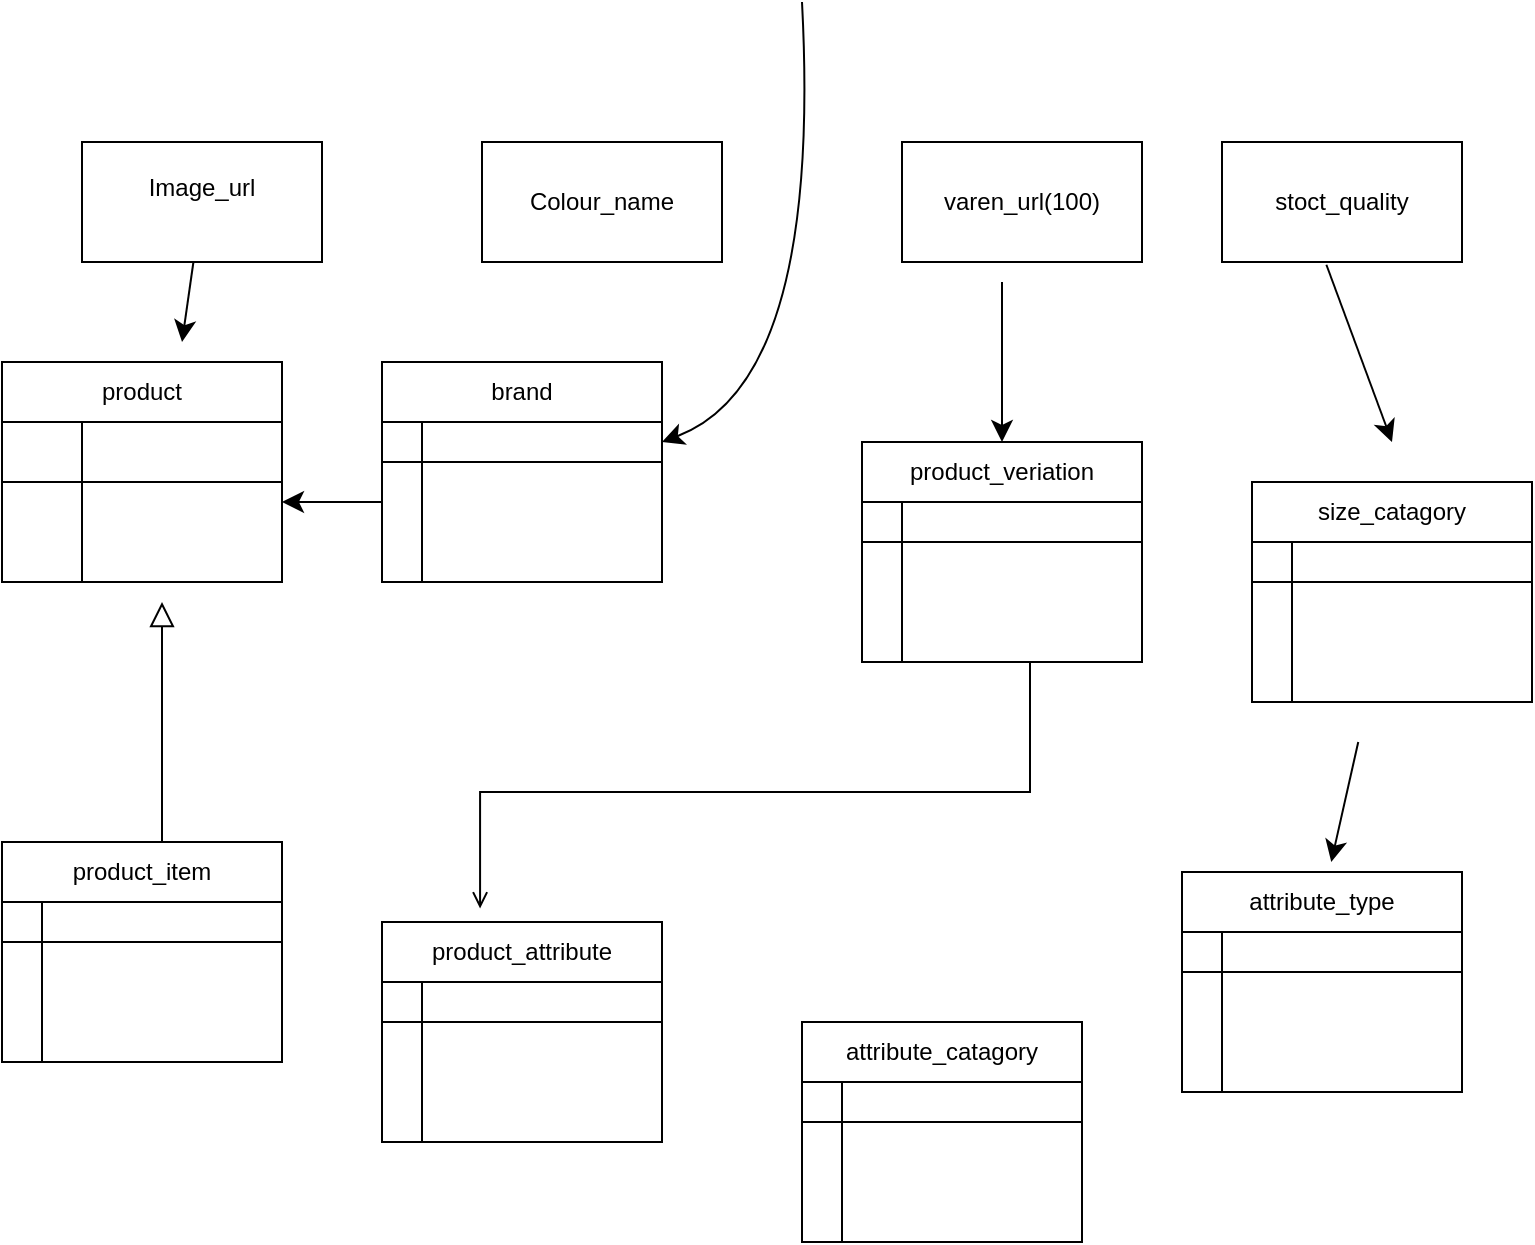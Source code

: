 <mxfile version="26.2.12">
  <diagram id="C5RBs43oDa-KdzZeNtuy" name="Page-1">
    <mxGraphModel dx="1283" dy="1783" grid="1" gridSize="10" guides="1" tooltips="1" connect="1" arrows="1" fold="1" page="1" pageScale="1" pageWidth="827" pageHeight="1169" math="0" shadow="0">
      <root>
        <mxCell id="WIyWlLk6GJQsqaUBKTNV-0" />
        <mxCell id="WIyWlLk6GJQsqaUBKTNV-1" parent="WIyWlLk6GJQsqaUBKTNV-0" />
        <mxCell id="zkfFHV4jXpPFQw0GAbJ--12" value="" style="endArrow=block;endSize=10;endFill=0;shadow=0;strokeWidth=1;rounded=0;curved=0;edgeStyle=elbowEdgeStyle;elbow=vertical;" parent="WIyWlLk6GJQsqaUBKTNV-1" edge="1">
          <mxGeometry width="160" relative="1" as="geometry">
            <mxPoint x="100" y="400" as="sourcePoint" />
            <mxPoint x="100" y="280" as="targetPoint" />
          </mxGeometry>
        </mxCell>
        <mxCell id="zkfFHV4jXpPFQw0GAbJ--26" value="" style="endArrow=open;shadow=0;strokeWidth=1;rounded=0;curved=0;endFill=1;edgeStyle=elbowEdgeStyle;elbow=vertical;entryX=0.369;entryY=0.063;entryDx=0;entryDy=0;entryPerimeter=0;" parent="WIyWlLk6GJQsqaUBKTNV-1" edge="1">
          <mxGeometry x="0.5" y="41" relative="1" as="geometry">
            <mxPoint x="534" y="280" as="sourcePoint" />
            <mxPoint x="259.04" y="433.19" as="targetPoint" />
            <mxPoint x="-40" y="32" as="offset" />
            <Array as="points">
              <mxPoint x="484" y="375" />
            </Array>
          </mxGeometry>
        </mxCell>
        <mxCell id="Ngy1MvrhNBMQvyXM0Xep-75" value="" style="edgeStyle=none;curved=1;rounded=0;orthogonalLoop=1;jettySize=auto;html=1;fontSize=12;startSize=8;endSize=8;" edge="1" parent="WIyWlLk6GJQsqaUBKTNV-1">
          <mxGeometry relative="1" as="geometry">
            <mxPoint x="520" y="260" as="sourcePoint" />
            <mxPoint x="520" y="260" as="targetPoint" />
          </mxGeometry>
        </mxCell>
        <mxCell id="Ngy1MvrhNBMQvyXM0Xep-5" value="varen_url(100)" style="rounded=0;whiteSpace=wrap;html=1;" vertex="1" parent="WIyWlLk6GJQsqaUBKTNV-1">
          <mxGeometry x="470" y="50" width="120" height="60" as="geometry" />
        </mxCell>
        <mxCell id="Ngy1MvrhNBMQvyXM0Xep-6" value="Colour_name" style="rounded=0;whiteSpace=wrap;html=1;" vertex="1" parent="WIyWlLk6GJQsqaUBKTNV-1">
          <mxGeometry x="260" y="50" width="120" height="60" as="geometry" />
        </mxCell>
        <mxCell id="Ngy1MvrhNBMQvyXM0Xep-112" value="" style="edgeStyle=none;curved=1;rounded=0;orthogonalLoop=1;jettySize=auto;html=1;fontSize=12;startSize=8;endSize=8;" edge="1" parent="WIyWlLk6GJQsqaUBKTNV-1" source="Ngy1MvrhNBMQvyXM0Xep-7">
          <mxGeometry relative="1" as="geometry">
            <mxPoint x="110" y="150" as="targetPoint" />
          </mxGeometry>
        </mxCell>
        <mxCell id="Ngy1MvrhNBMQvyXM0Xep-7" value="Image_url&lt;div&gt;&lt;br&gt;&lt;/div&gt;" style="rounded=0;whiteSpace=wrap;html=1;" vertex="1" parent="WIyWlLk6GJQsqaUBKTNV-1">
          <mxGeometry x="60" y="50" width="120" height="60" as="geometry" />
        </mxCell>
        <mxCell id="Ngy1MvrhNBMQvyXM0Xep-43" value="stoct_quality" style="whiteSpace=wrap;html=1;" vertex="1" parent="WIyWlLk6GJQsqaUBKTNV-1">
          <mxGeometry x="630" y="50" width="120" height="60" as="geometry" />
        </mxCell>
        <mxCell id="Ngy1MvrhNBMQvyXM0Xep-54" value="" style="edgeStyle=none;curved=1;rounded=0;orthogonalLoop=1;jettySize=auto;html=1;fontSize=12;startSize=8;endSize=8;" edge="1" parent="WIyWlLk6GJQsqaUBKTNV-1">
          <mxGeometry relative="1" as="geometry">
            <mxPoint x="698.125" y="350" as="sourcePoint" />
            <mxPoint x="684.625" y="410" as="targetPoint" />
          </mxGeometry>
        </mxCell>
        <mxCell id="Ngy1MvrhNBMQvyXM0Xep-55" value="" style="edgeStyle=none;orthogonalLoop=1;jettySize=auto;html=1;rounded=0;fontSize=12;startSize=8;endSize=8;curved=1;" edge="1" parent="WIyWlLk6GJQsqaUBKTNV-1">
          <mxGeometry width="140" relative="1" as="geometry">
            <mxPoint x="420" y="-20" as="sourcePoint" />
            <mxPoint x="350" y="200" as="targetPoint" />
            <Array as="points">
              <mxPoint x="430" y="170" />
            </Array>
          </mxGeometry>
        </mxCell>
        <mxCell id="Ngy1MvrhNBMQvyXM0Xep-56" value="" style="edgeStyle=none;orthogonalLoop=1;jettySize=auto;html=1;rounded=0;fontSize=12;startSize=8;endSize=8;curved=1;exitX=0.435;exitY=1.023;exitDx=0;exitDy=0;exitPerimeter=0;entryX=0.5;entryY=0;entryDx=0;entryDy=0;" edge="1" parent="WIyWlLk6GJQsqaUBKTNV-1" source="Ngy1MvrhNBMQvyXM0Xep-43">
          <mxGeometry width="140" relative="1" as="geometry">
            <mxPoint x="610" y="140" as="sourcePoint" />
            <mxPoint x="715" y="200" as="targetPoint" />
            <Array as="points" />
          </mxGeometry>
        </mxCell>
        <mxCell id="Ngy1MvrhNBMQvyXM0Xep-57" value="product_veriation" style="swimlane;fontStyle=0;childLayout=stackLayout;horizontal=1;startSize=30;horizontalStack=0;resizeParent=1;resizeParentMax=0;resizeLast=0;collapsible=1;marginBottom=0;whiteSpace=wrap;html=1;" vertex="1" parent="WIyWlLk6GJQsqaUBKTNV-1">
          <mxGeometry x="450" y="200" width="140" height="110" as="geometry" />
        </mxCell>
        <mxCell id="Ngy1MvrhNBMQvyXM0Xep-77" value="" style="edgeStyle=none;curved=1;rounded=0;orthogonalLoop=1;jettySize=auto;html=1;fontSize=12;startSize=8;endSize=8;entryX=0.5;entryY=0;entryDx=0;entryDy=0;" edge="1" parent="Ngy1MvrhNBMQvyXM0Xep-57" target="Ngy1MvrhNBMQvyXM0Xep-57">
          <mxGeometry relative="1" as="geometry">
            <mxPoint x="70" y="-80" as="sourcePoint" />
            <mxPoint x="66" y="-10" as="targetPoint" />
          </mxGeometry>
        </mxCell>
        <mxCell id="Ngy1MvrhNBMQvyXM0Xep-91" value="" style="shape=internalStorage;whiteSpace=wrap;html=1;backgroundOutline=1;" vertex="1" parent="Ngy1MvrhNBMQvyXM0Xep-57">
          <mxGeometry y="30" width="140" height="80" as="geometry" />
        </mxCell>
        <mxCell id="Ngy1MvrhNBMQvyXM0Xep-61" value="size_catagory" style="swimlane;fontStyle=0;childLayout=stackLayout;horizontal=1;startSize=30;horizontalStack=0;resizeParent=1;resizeParentMax=0;resizeLast=0;collapsible=1;marginBottom=0;whiteSpace=wrap;html=1;" vertex="1" parent="WIyWlLk6GJQsqaUBKTNV-1">
          <mxGeometry x="645" y="220" width="140" height="110" as="geometry" />
        </mxCell>
        <mxCell id="Ngy1MvrhNBMQvyXM0Xep-97" value="" style="shape=internalStorage;whiteSpace=wrap;html=1;backgroundOutline=1;" vertex="1" parent="Ngy1MvrhNBMQvyXM0Xep-61">
          <mxGeometry y="30" width="140" height="80" as="geometry" />
        </mxCell>
        <mxCell id="Ngy1MvrhNBMQvyXM0Xep-65" value="attribute_type" style="swimlane;fontStyle=0;childLayout=stackLayout;horizontal=1;startSize=30;horizontalStack=0;resizeParent=1;resizeParentMax=0;resizeLast=0;collapsible=1;marginBottom=0;whiteSpace=wrap;html=1;" vertex="1" parent="WIyWlLk6GJQsqaUBKTNV-1">
          <mxGeometry x="610" y="415" width="140" height="110" as="geometry" />
        </mxCell>
        <mxCell id="Ngy1MvrhNBMQvyXM0Xep-93" value="" style="shape=internalStorage;whiteSpace=wrap;html=1;backgroundOutline=1;" vertex="1" parent="Ngy1MvrhNBMQvyXM0Xep-65">
          <mxGeometry y="30" width="140" height="80" as="geometry" />
        </mxCell>
        <mxCell id="Ngy1MvrhNBMQvyXM0Xep-69" value="attribute_catagory" style="swimlane;fontStyle=0;childLayout=stackLayout;horizontal=1;startSize=30;horizontalStack=0;resizeParent=1;resizeParentMax=0;resizeLast=0;collapsible=1;marginBottom=0;whiteSpace=wrap;html=1;" vertex="1" parent="WIyWlLk6GJQsqaUBKTNV-1">
          <mxGeometry x="420" y="490" width="140" height="110" as="geometry" />
        </mxCell>
        <mxCell id="Ngy1MvrhNBMQvyXM0Xep-92" value="" style="shape=internalStorage;whiteSpace=wrap;html=1;backgroundOutline=1;" vertex="1" parent="Ngy1MvrhNBMQvyXM0Xep-69">
          <mxGeometry y="30" width="140" height="80" as="geometry" />
        </mxCell>
        <mxCell id="Ngy1MvrhNBMQvyXM0Xep-80" value="product_attribute" style="swimlane;fontStyle=0;childLayout=stackLayout;horizontal=1;startSize=30;horizontalStack=0;resizeParent=1;resizeParentMax=0;resizeLast=0;collapsible=1;marginBottom=0;whiteSpace=wrap;html=1;" vertex="1" parent="WIyWlLk6GJQsqaUBKTNV-1">
          <mxGeometry x="210" y="440" width="140" height="110" as="geometry" />
        </mxCell>
        <mxCell id="Ngy1MvrhNBMQvyXM0Xep-85" value="" style="shape=internalStorage;whiteSpace=wrap;html=1;backgroundOutline=1;" vertex="1" parent="Ngy1MvrhNBMQvyXM0Xep-80">
          <mxGeometry y="30" width="140" height="80" as="geometry" />
        </mxCell>
        <mxCell id="Ngy1MvrhNBMQvyXM0Xep-86" value="product_item" style="swimlane;fontStyle=0;childLayout=stackLayout;horizontal=1;startSize=30;horizontalStack=0;resizeParent=1;resizeParentMax=0;resizeLast=0;collapsible=1;marginBottom=0;whiteSpace=wrap;html=1;" vertex="1" parent="WIyWlLk6GJQsqaUBKTNV-1">
          <mxGeometry x="20" y="400" width="140" height="110" as="geometry" />
        </mxCell>
        <mxCell id="Ngy1MvrhNBMQvyXM0Xep-90" value="" style="shape=internalStorage;whiteSpace=wrap;html=1;backgroundOutline=1;" vertex="1" parent="Ngy1MvrhNBMQvyXM0Xep-86">
          <mxGeometry y="30" width="140" height="80" as="geometry" />
        </mxCell>
        <mxCell id="Ngy1MvrhNBMQvyXM0Xep-100" value="product" style="swimlane;fontStyle=0;childLayout=stackLayout;horizontal=1;startSize=30;horizontalStack=0;resizeParent=1;resizeParentMax=0;resizeLast=0;collapsible=1;marginBottom=0;whiteSpace=wrap;html=1;" vertex="1" parent="WIyWlLk6GJQsqaUBKTNV-1">
          <mxGeometry x="20" y="160" width="140" height="110" as="geometry" />
        </mxCell>
        <mxCell id="Ngy1MvrhNBMQvyXM0Xep-99" value="" style="shape=internalStorage;whiteSpace=wrap;html=1;backgroundOutline=1;dx=40;dy=30;" vertex="1" parent="Ngy1MvrhNBMQvyXM0Xep-100">
          <mxGeometry y="30" width="140" height="80" as="geometry" />
        </mxCell>
        <mxCell id="Ngy1MvrhNBMQvyXM0Xep-108" style="edgeStyle=none;curved=1;rounded=0;orthogonalLoop=1;jettySize=auto;html=1;exitX=0.25;exitY=0;exitDx=0;exitDy=0;fontSize=12;startSize=8;endSize=8;" edge="1" parent="WIyWlLk6GJQsqaUBKTNV-1" source="Ngy1MvrhNBMQvyXM0Xep-104">
          <mxGeometry relative="1" as="geometry">
            <mxPoint x="350" y="180" as="targetPoint" />
          </mxGeometry>
        </mxCell>
        <mxCell id="Ngy1MvrhNBMQvyXM0Xep-104" value="brand" style="swimlane;fontStyle=0;childLayout=stackLayout;horizontal=1;startSize=30;horizontalStack=0;resizeParent=1;resizeParentMax=0;resizeLast=0;collapsible=1;marginBottom=0;whiteSpace=wrap;html=1;" vertex="1" parent="WIyWlLk6GJQsqaUBKTNV-1">
          <mxGeometry x="210" y="160" width="140" height="110" as="geometry" />
        </mxCell>
        <mxCell id="Ngy1MvrhNBMQvyXM0Xep-95" value="" style="shape=internalStorage;whiteSpace=wrap;html=1;backgroundOutline=1;" vertex="1" parent="Ngy1MvrhNBMQvyXM0Xep-104">
          <mxGeometry y="30" width="140" height="80" as="geometry" />
        </mxCell>
        <mxCell id="Ngy1MvrhNBMQvyXM0Xep-111" value="" style="edgeStyle=none;curved=1;rounded=0;orthogonalLoop=1;jettySize=auto;html=1;fontSize=12;startSize=8;endSize=8;" edge="1" parent="WIyWlLk6GJQsqaUBKTNV-1" source="Ngy1MvrhNBMQvyXM0Xep-95" target="Ngy1MvrhNBMQvyXM0Xep-99">
          <mxGeometry relative="1" as="geometry" />
        </mxCell>
      </root>
    </mxGraphModel>
  </diagram>
</mxfile>

